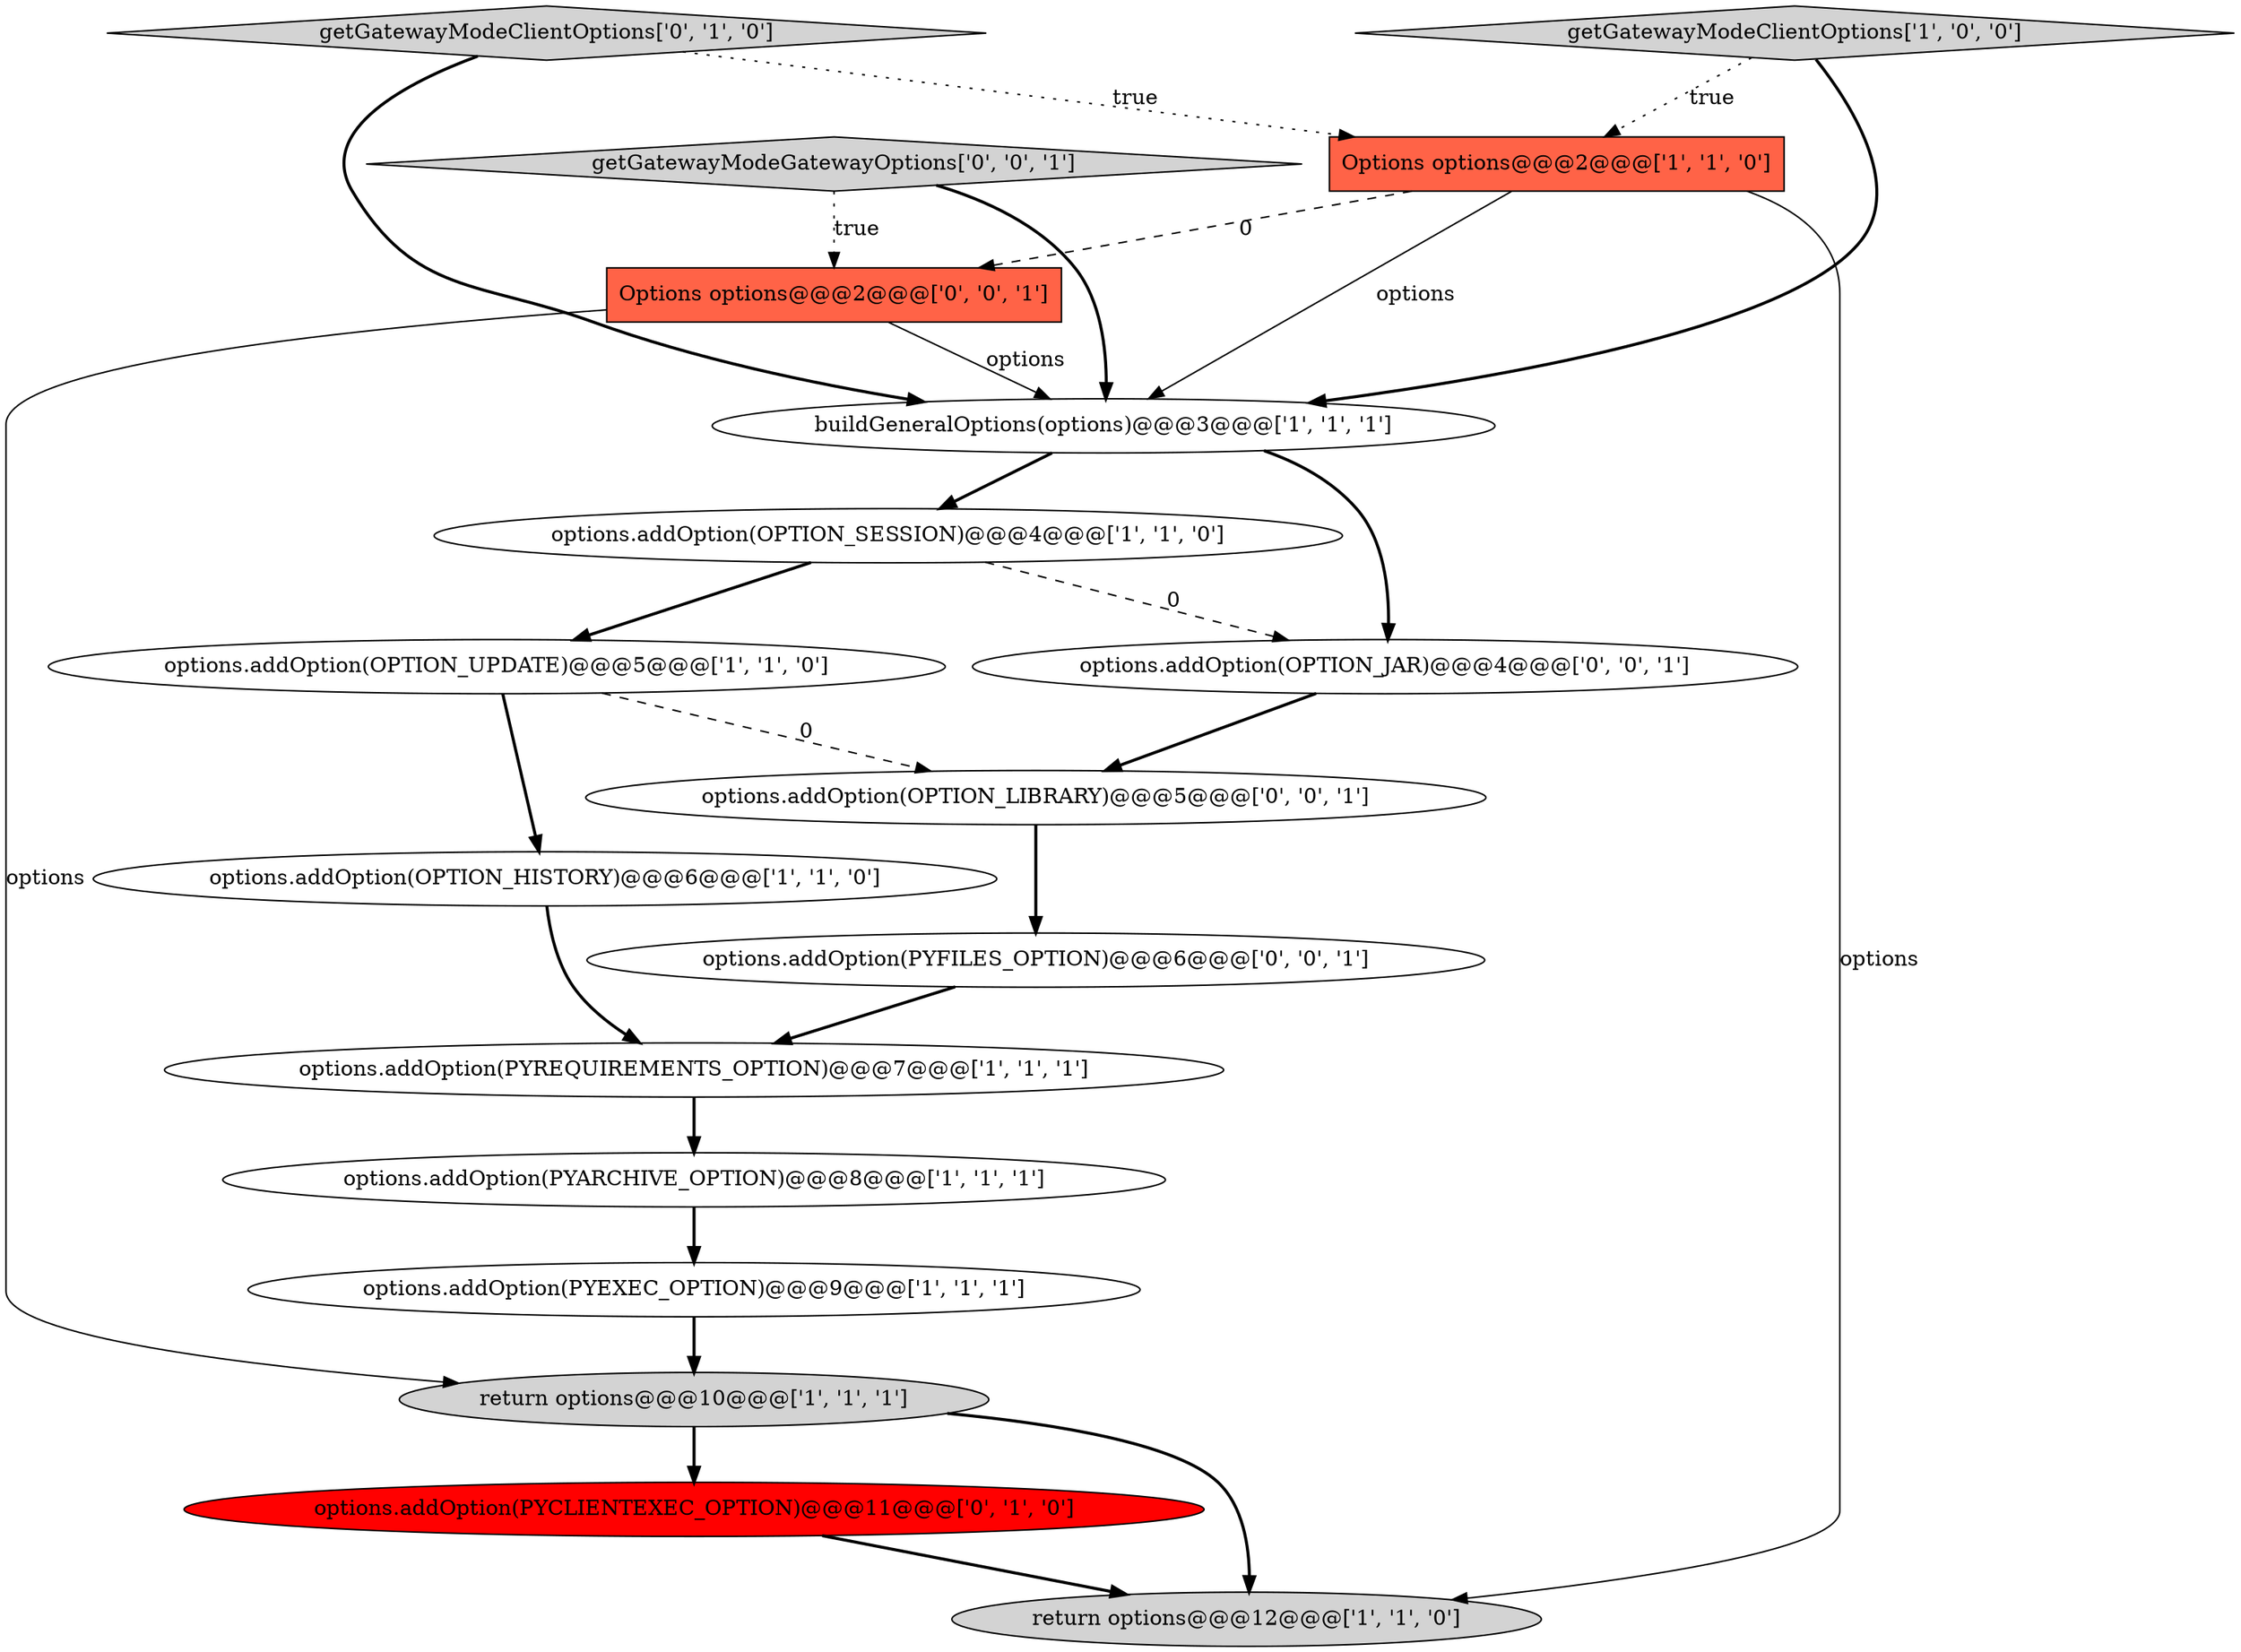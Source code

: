digraph {
3 [style = filled, label = "options.addOption(PYARCHIVE_OPTION)@@@8@@@['1', '1', '1']", fillcolor = white, shape = ellipse image = "AAA0AAABBB1BBB"];
12 [style = filled, label = "getGatewayModeClientOptions['0', '1', '0']", fillcolor = lightgray, shape = diamond image = "AAA0AAABBB2BBB"];
6 [style = filled, label = "options.addOption(PYEXEC_OPTION)@@@9@@@['1', '1', '1']", fillcolor = white, shape = ellipse image = "AAA0AAABBB1BBB"];
7 [style = filled, label = "return options@@@10@@@['1', '1', '1']", fillcolor = lightgray, shape = ellipse image = "AAA0AAABBB1BBB"];
16 [style = filled, label = "getGatewayModeGatewayOptions['0', '0', '1']", fillcolor = lightgray, shape = diamond image = "AAA0AAABBB3BBB"];
5 [style = filled, label = "options.addOption(OPTION_HISTORY)@@@6@@@['1', '1', '0']", fillcolor = white, shape = ellipse image = "AAA0AAABBB1BBB"];
4 [style = filled, label = "getGatewayModeClientOptions['1', '0', '0']", fillcolor = lightgray, shape = diamond image = "AAA0AAABBB1BBB"];
15 [style = filled, label = "options.addOption(PYFILES_OPTION)@@@6@@@['0', '0', '1']", fillcolor = white, shape = ellipse image = "AAA0AAABBB3BBB"];
10 [style = filled, label = "buildGeneralOptions(options)@@@3@@@['1', '1', '1']", fillcolor = white, shape = ellipse image = "AAA0AAABBB1BBB"];
11 [style = filled, label = "options.addOption(PYCLIENTEXEC_OPTION)@@@11@@@['0', '1', '0']", fillcolor = red, shape = ellipse image = "AAA1AAABBB2BBB"];
17 [style = filled, label = "Options options@@@2@@@['0', '0', '1']", fillcolor = tomato, shape = box image = "AAA0AAABBB3BBB"];
8 [style = filled, label = "Options options@@@2@@@['1', '1', '0']", fillcolor = tomato, shape = box image = "AAA0AAABBB1BBB"];
1 [style = filled, label = "options.addOption(OPTION_SESSION)@@@4@@@['1', '1', '0']", fillcolor = white, shape = ellipse image = "AAA0AAABBB1BBB"];
2 [style = filled, label = "options.addOption(PYREQUIREMENTS_OPTION)@@@7@@@['1', '1', '1']", fillcolor = white, shape = ellipse image = "AAA0AAABBB1BBB"];
9 [style = filled, label = "options.addOption(OPTION_UPDATE)@@@5@@@['1', '1', '0']", fillcolor = white, shape = ellipse image = "AAA0AAABBB1BBB"];
13 [style = filled, label = "options.addOption(OPTION_LIBRARY)@@@5@@@['0', '0', '1']", fillcolor = white, shape = ellipse image = "AAA0AAABBB3BBB"];
14 [style = filled, label = "options.addOption(OPTION_JAR)@@@4@@@['0', '0', '1']", fillcolor = white, shape = ellipse image = "AAA0AAABBB3BBB"];
0 [style = filled, label = "return options@@@12@@@['1', '1', '0']", fillcolor = lightgray, shape = ellipse image = "AAA0AAABBB1BBB"];
4->10 [style = bold, label=""];
15->2 [style = bold, label=""];
7->11 [style = bold, label=""];
1->14 [style = dashed, label="0"];
10->14 [style = bold, label=""];
16->10 [style = bold, label=""];
12->8 [style = dotted, label="true"];
17->7 [style = solid, label="options"];
2->3 [style = bold, label=""];
16->17 [style = dotted, label="true"];
8->10 [style = solid, label="options"];
17->10 [style = solid, label="options"];
4->8 [style = dotted, label="true"];
3->6 [style = bold, label=""];
7->0 [style = bold, label=""];
1->9 [style = bold, label=""];
5->2 [style = bold, label=""];
11->0 [style = bold, label=""];
12->10 [style = bold, label=""];
9->13 [style = dashed, label="0"];
9->5 [style = bold, label=""];
8->17 [style = dashed, label="0"];
13->15 [style = bold, label=""];
14->13 [style = bold, label=""];
6->7 [style = bold, label=""];
10->1 [style = bold, label=""];
8->0 [style = solid, label="options"];
}
